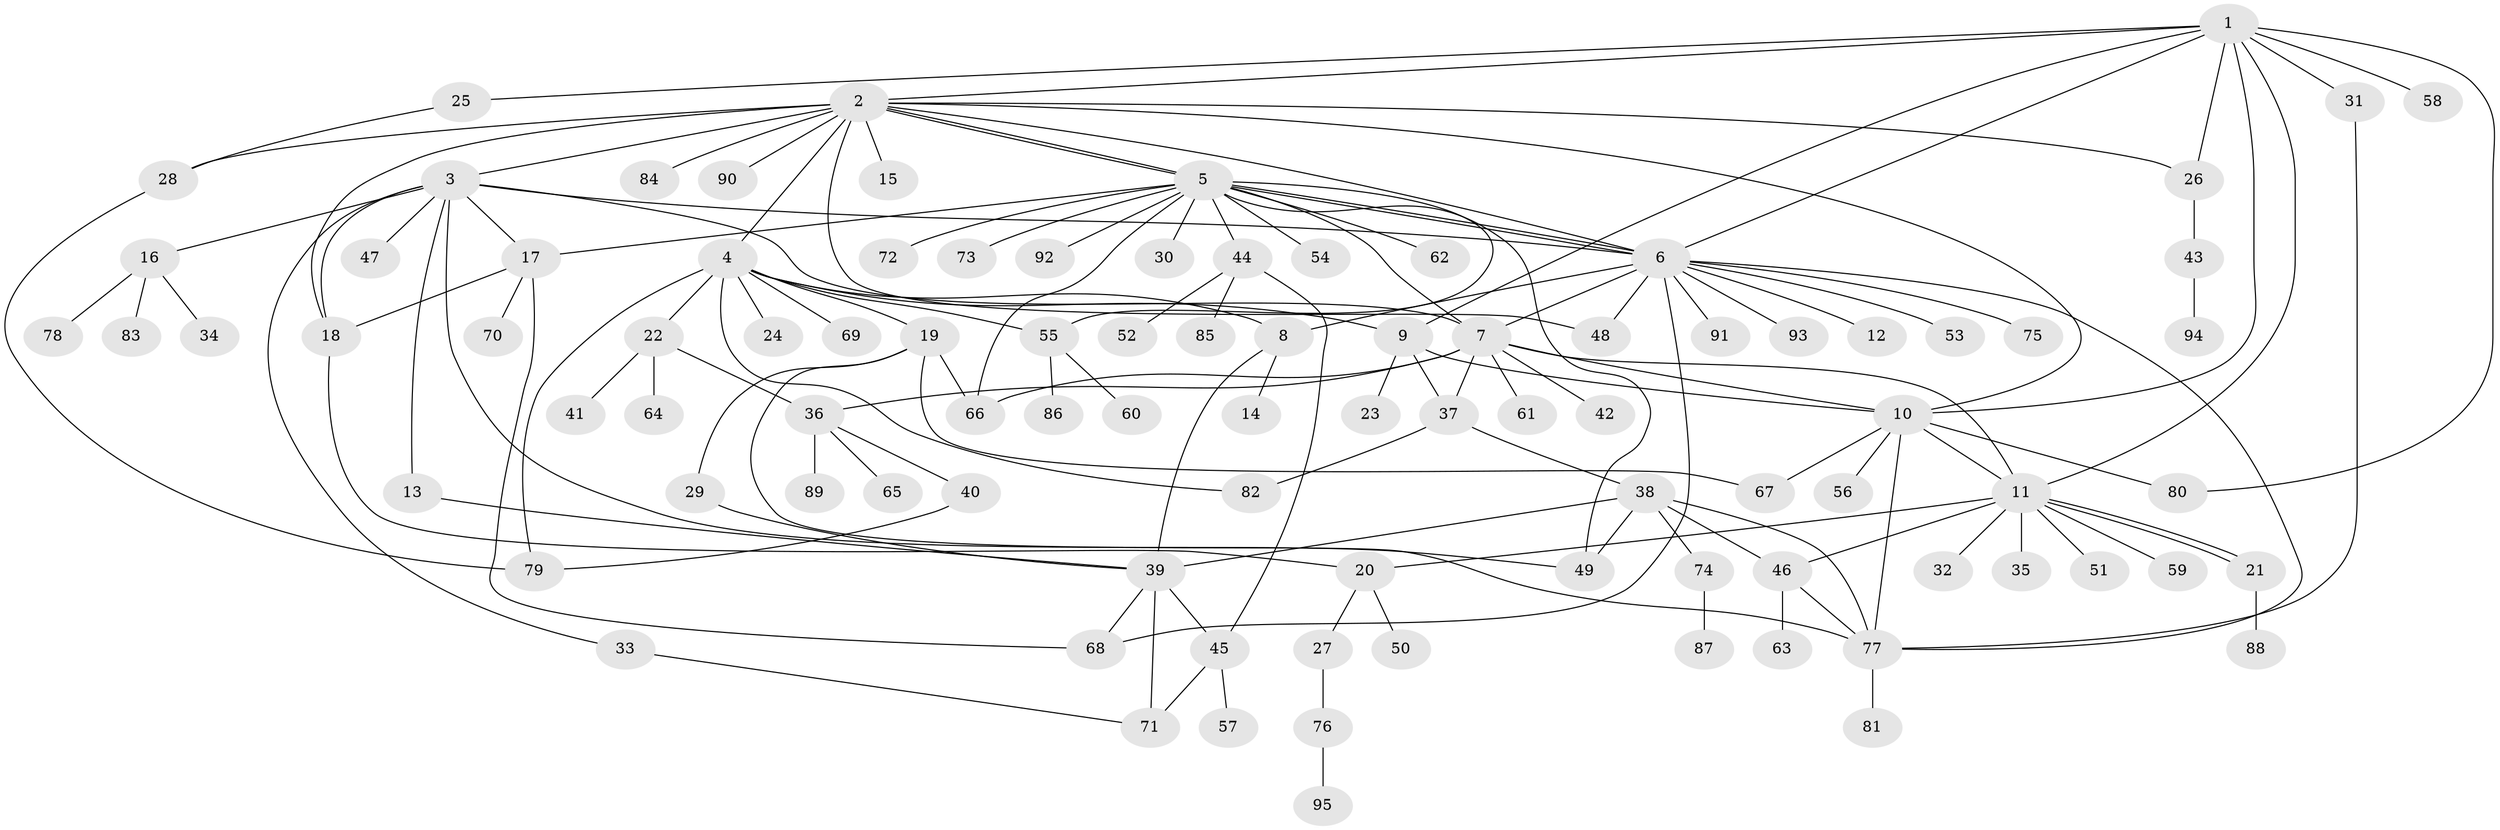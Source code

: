 // coarse degree distribution, {10: 0.041666666666666664, 9: 0.10416666666666667, 7: 0.020833333333333332, 3: 0.25, 6: 0.041666666666666664, 1: 0.3541666666666667, 4: 0.10416666666666667, 5: 0.0625, 2: 0.020833333333333332}
// Generated by graph-tools (version 1.1) at 2025/50/03/04/25 22:50:08]
// undirected, 95 vertices, 142 edges
graph export_dot {
  node [color=gray90,style=filled];
  1;
  2;
  3;
  4;
  5;
  6;
  7;
  8;
  9;
  10;
  11;
  12;
  13;
  14;
  15;
  16;
  17;
  18;
  19;
  20;
  21;
  22;
  23;
  24;
  25;
  26;
  27;
  28;
  29;
  30;
  31;
  32;
  33;
  34;
  35;
  36;
  37;
  38;
  39;
  40;
  41;
  42;
  43;
  44;
  45;
  46;
  47;
  48;
  49;
  50;
  51;
  52;
  53;
  54;
  55;
  56;
  57;
  58;
  59;
  60;
  61;
  62;
  63;
  64;
  65;
  66;
  67;
  68;
  69;
  70;
  71;
  72;
  73;
  74;
  75;
  76;
  77;
  78;
  79;
  80;
  81;
  82;
  83;
  84;
  85;
  86;
  87;
  88;
  89;
  90;
  91;
  92;
  93;
  94;
  95;
  1 -- 2;
  1 -- 6;
  1 -- 9;
  1 -- 10;
  1 -- 11;
  1 -- 25;
  1 -- 26;
  1 -- 31;
  1 -- 58;
  1 -- 80;
  2 -- 3;
  2 -- 4;
  2 -- 5;
  2 -- 5;
  2 -- 6;
  2 -- 10;
  2 -- 15;
  2 -- 18;
  2 -- 26;
  2 -- 28;
  2 -- 48;
  2 -- 84;
  2 -- 90;
  3 -- 6;
  3 -- 7;
  3 -- 13;
  3 -- 16;
  3 -- 17;
  3 -- 18;
  3 -- 33;
  3 -- 47;
  3 -- 49;
  4 -- 8;
  4 -- 9;
  4 -- 19;
  4 -- 22;
  4 -- 24;
  4 -- 55;
  4 -- 69;
  4 -- 79;
  4 -- 82;
  5 -- 6;
  5 -- 6;
  5 -- 7;
  5 -- 17;
  5 -- 30;
  5 -- 44;
  5 -- 49;
  5 -- 54;
  5 -- 55;
  5 -- 62;
  5 -- 66;
  5 -- 72;
  5 -- 73;
  5 -- 92;
  6 -- 7;
  6 -- 8;
  6 -- 12;
  6 -- 48;
  6 -- 53;
  6 -- 68;
  6 -- 75;
  6 -- 77;
  6 -- 91;
  6 -- 93;
  7 -- 10;
  7 -- 11;
  7 -- 36;
  7 -- 37;
  7 -- 42;
  7 -- 61;
  7 -- 66;
  8 -- 14;
  8 -- 39;
  9 -- 10;
  9 -- 23;
  9 -- 37;
  10 -- 11;
  10 -- 56;
  10 -- 67;
  10 -- 77;
  10 -- 80;
  11 -- 20;
  11 -- 21;
  11 -- 21;
  11 -- 32;
  11 -- 35;
  11 -- 46;
  11 -- 51;
  11 -- 59;
  13 -- 39;
  16 -- 34;
  16 -- 78;
  16 -- 83;
  17 -- 18;
  17 -- 68;
  17 -- 70;
  18 -- 20;
  19 -- 29;
  19 -- 66;
  19 -- 67;
  19 -- 77;
  20 -- 27;
  20 -- 50;
  21 -- 88;
  22 -- 36;
  22 -- 41;
  22 -- 64;
  25 -- 28;
  26 -- 43;
  27 -- 76;
  28 -- 79;
  29 -- 39;
  31 -- 77;
  33 -- 71;
  36 -- 40;
  36 -- 65;
  36 -- 89;
  37 -- 38;
  37 -- 82;
  38 -- 39;
  38 -- 46;
  38 -- 49;
  38 -- 74;
  38 -- 77;
  39 -- 45;
  39 -- 68;
  39 -- 71;
  40 -- 79;
  43 -- 94;
  44 -- 45;
  44 -- 52;
  44 -- 85;
  45 -- 57;
  45 -- 71;
  46 -- 63;
  46 -- 77;
  55 -- 60;
  55 -- 86;
  74 -- 87;
  76 -- 95;
  77 -- 81;
}
